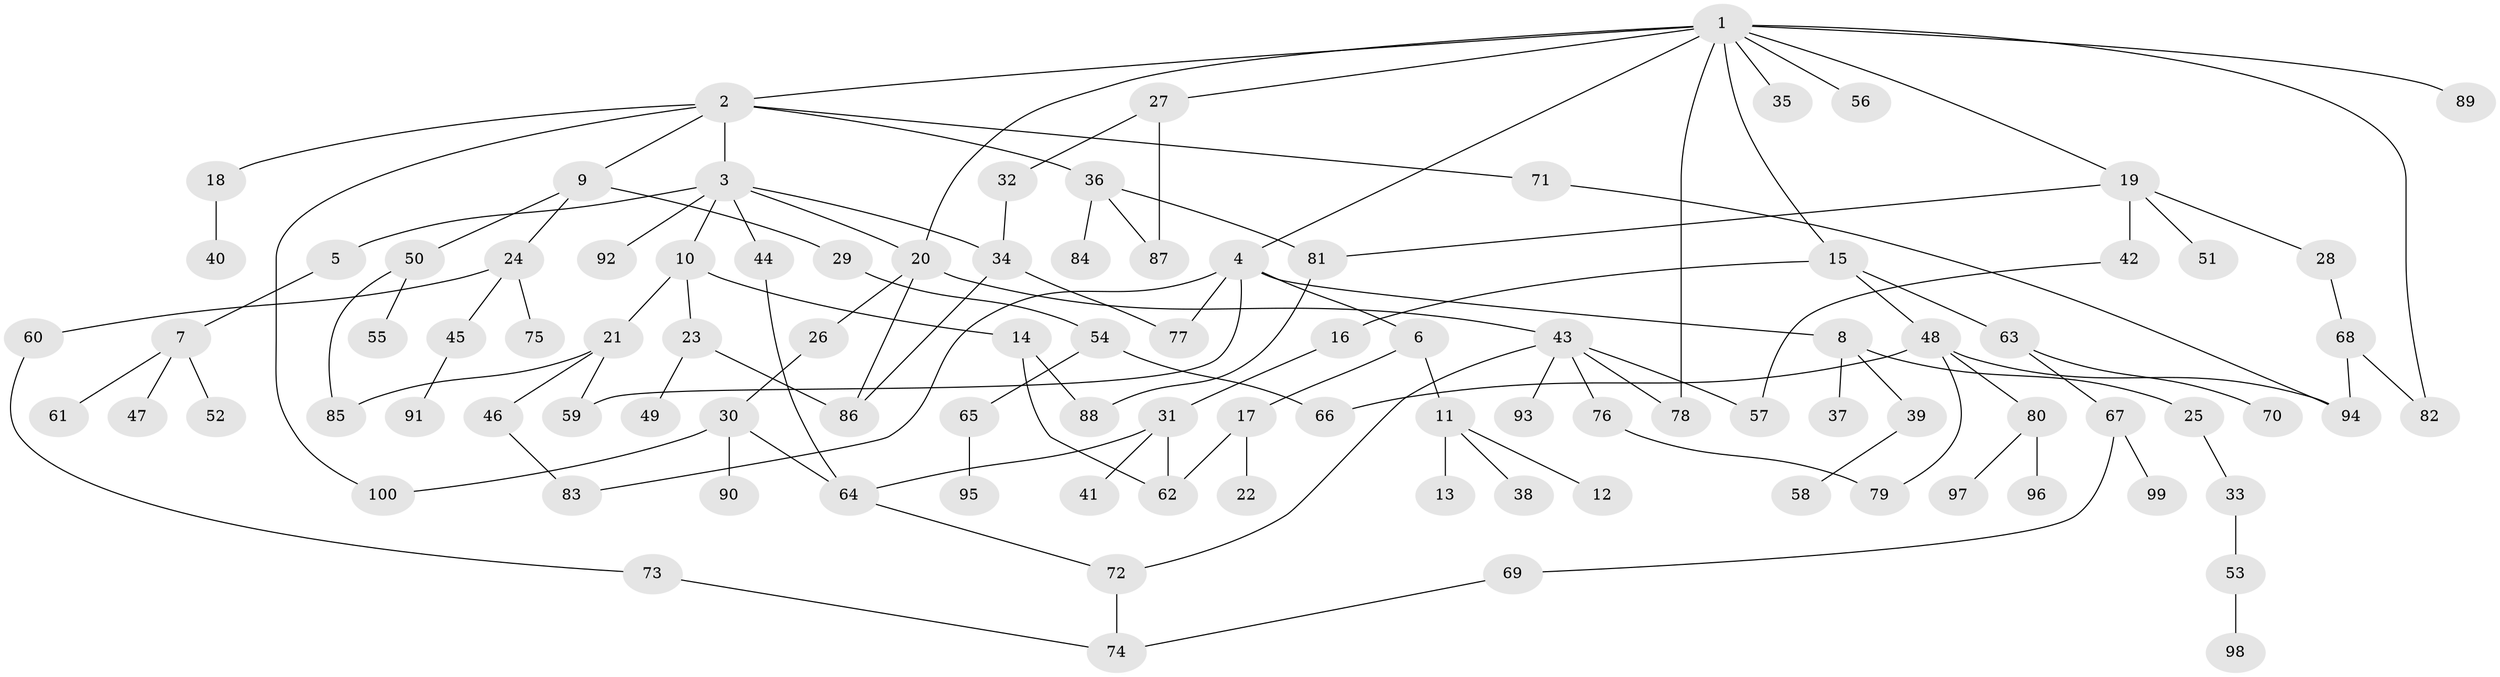 // Generated by graph-tools (version 1.1) at 2025/38/02/21/25 10:38:52]
// undirected, 100 vertices, 125 edges
graph export_dot {
graph [start="1"]
  node [color=gray90,style=filled];
  1;
  2;
  3;
  4;
  5;
  6;
  7;
  8;
  9;
  10;
  11;
  12;
  13;
  14;
  15;
  16;
  17;
  18;
  19;
  20;
  21;
  22;
  23;
  24;
  25;
  26;
  27;
  28;
  29;
  30;
  31;
  32;
  33;
  34;
  35;
  36;
  37;
  38;
  39;
  40;
  41;
  42;
  43;
  44;
  45;
  46;
  47;
  48;
  49;
  50;
  51;
  52;
  53;
  54;
  55;
  56;
  57;
  58;
  59;
  60;
  61;
  62;
  63;
  64;
  65;
  66;
  67;
  68;
  69;
  70;
  71;
  72;
  73;
  74;
  75;
  76;
  77;
  78;
  79;
  80;
  81;
  82;
  83;
  84;
  85;
  86;
  87;
  88;
  89;
  90;
  91;
  92;
  93;
  94;
  95;
  96;
  97;
  98;
  99;
  100;
  1 -- 2;
  1 -- 4;
  1 -- 15;
  1 -- 19;
  1 -- 20;
  1 -- 27;
  1 -- 35;
  1 -- 56;
  1 -- 78;
  1 -- 82;
  1 -- 89;
  2 -- 3;
  2 -- 9;
  2 -- 18;
  2 -- 36;
  2 -- 71;
  2 -- 100;
  3 -- 5;
  3 -- 10;
  3 -- 44;
  3 -- 92;
  3 -- 20;
  3 -- 34;
  4 -- 6;
  4 -- 8;
  4 -- 77;
  4 -- 83;
  4 -- 59;
  5 -- 7;
  6 -- 11;
  6 -- 17;
  7 -- 47;
  7 -- 52;
  7 -- 61;
  8 -- 25;
  8 -- 37;
  8 -- 39;
  9 -- 24;
  9 -- 29;
  9 -- 50;
  10 -- 14;
  10 -- 21;
  10 -- 23;
  11 -- 12;
  11 -- 13;
  11 -- 38;
  14 -- 88;
  14 -- 62;
  15 -- 16;
  15 -- 48;
  15 -- 63;
  16 -- 31;
  17 -- 22;
  17 -- 62;
  18 -- 40;
  19 -- 28;
  19 -- 42;
  19 -- 51;
  19 -- 81;
  20 -- 26;
  20 -- 43;
  20 -- 86;
  21 -- 46;
  21 -- 59;
  21 -- 85;
  23 -- 49;
  23 -- 86;
  24 -- 45;
  24 -- 60;
  24 -- 75;
  25 -- 33;
  26 -- 30;
  27 -- 32;
  27 -- 87;
  28 -- 68;
  29 -- 54;
  30 -- 90;
  30 -- 64;
  30 -- 100;
  31 -- 41;
  31 -- 62;
  31 -- 64;
  32 -- 34;
  33 -- 53;
  34 -- 77;
  34 -- 86;
  36 -- 84;
  36 -- 87;
  36 -- 81;
  39 -- 58;
  42 -- 57;
  43 -- 76;
  43 -- 93;
  43 -- 57;
  43 -- 78;
  43 -- 72;
  44 -- 64;
  45 -- 91;
  46 -- 83;
  48 -- 79;
  48 -- 80;
  48 -- 66;
  48 -- 94;
  50 -- 55;
  50 -- 85;
  53 -- 98;
  54 -- 65;
  54 -- 66;
  60 -- 73;
  63 -- 67;
  63 -- 70;
  64 -- 72;
  65 -- 95;
  67 -- 69;
  67 -- 99;
  68 -- 82;
  68 -- 94;
  69 -- 74;
  71 -- 94;
  72 -- 74;
  73 -- 74;
  76 -- 79;
  80 -- 96;
  80 -- 97;
  81 -- 88;
}
